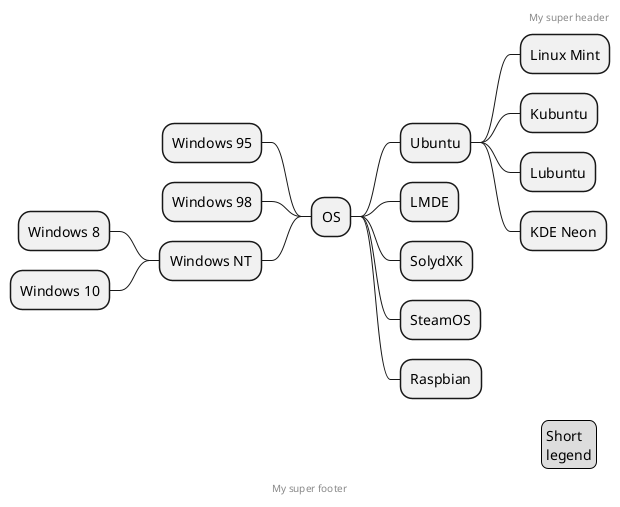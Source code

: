 @startmindmap
+ OS
++ Ubuntu
+++ Linux Mint
+++ Kubuntu
+++ Lubuntu
+++ KDE Neon
++ LMDE
++ SolydXK
++ SteamOS
++ Raspbian
-- Windows 95
-- Windows 98
-- Windows NT
--- Windows 8
--- Windows 10
header
My super header
endheader

center footer My super footer

legend right
  Short
  legend
endlegend
@endmindmap